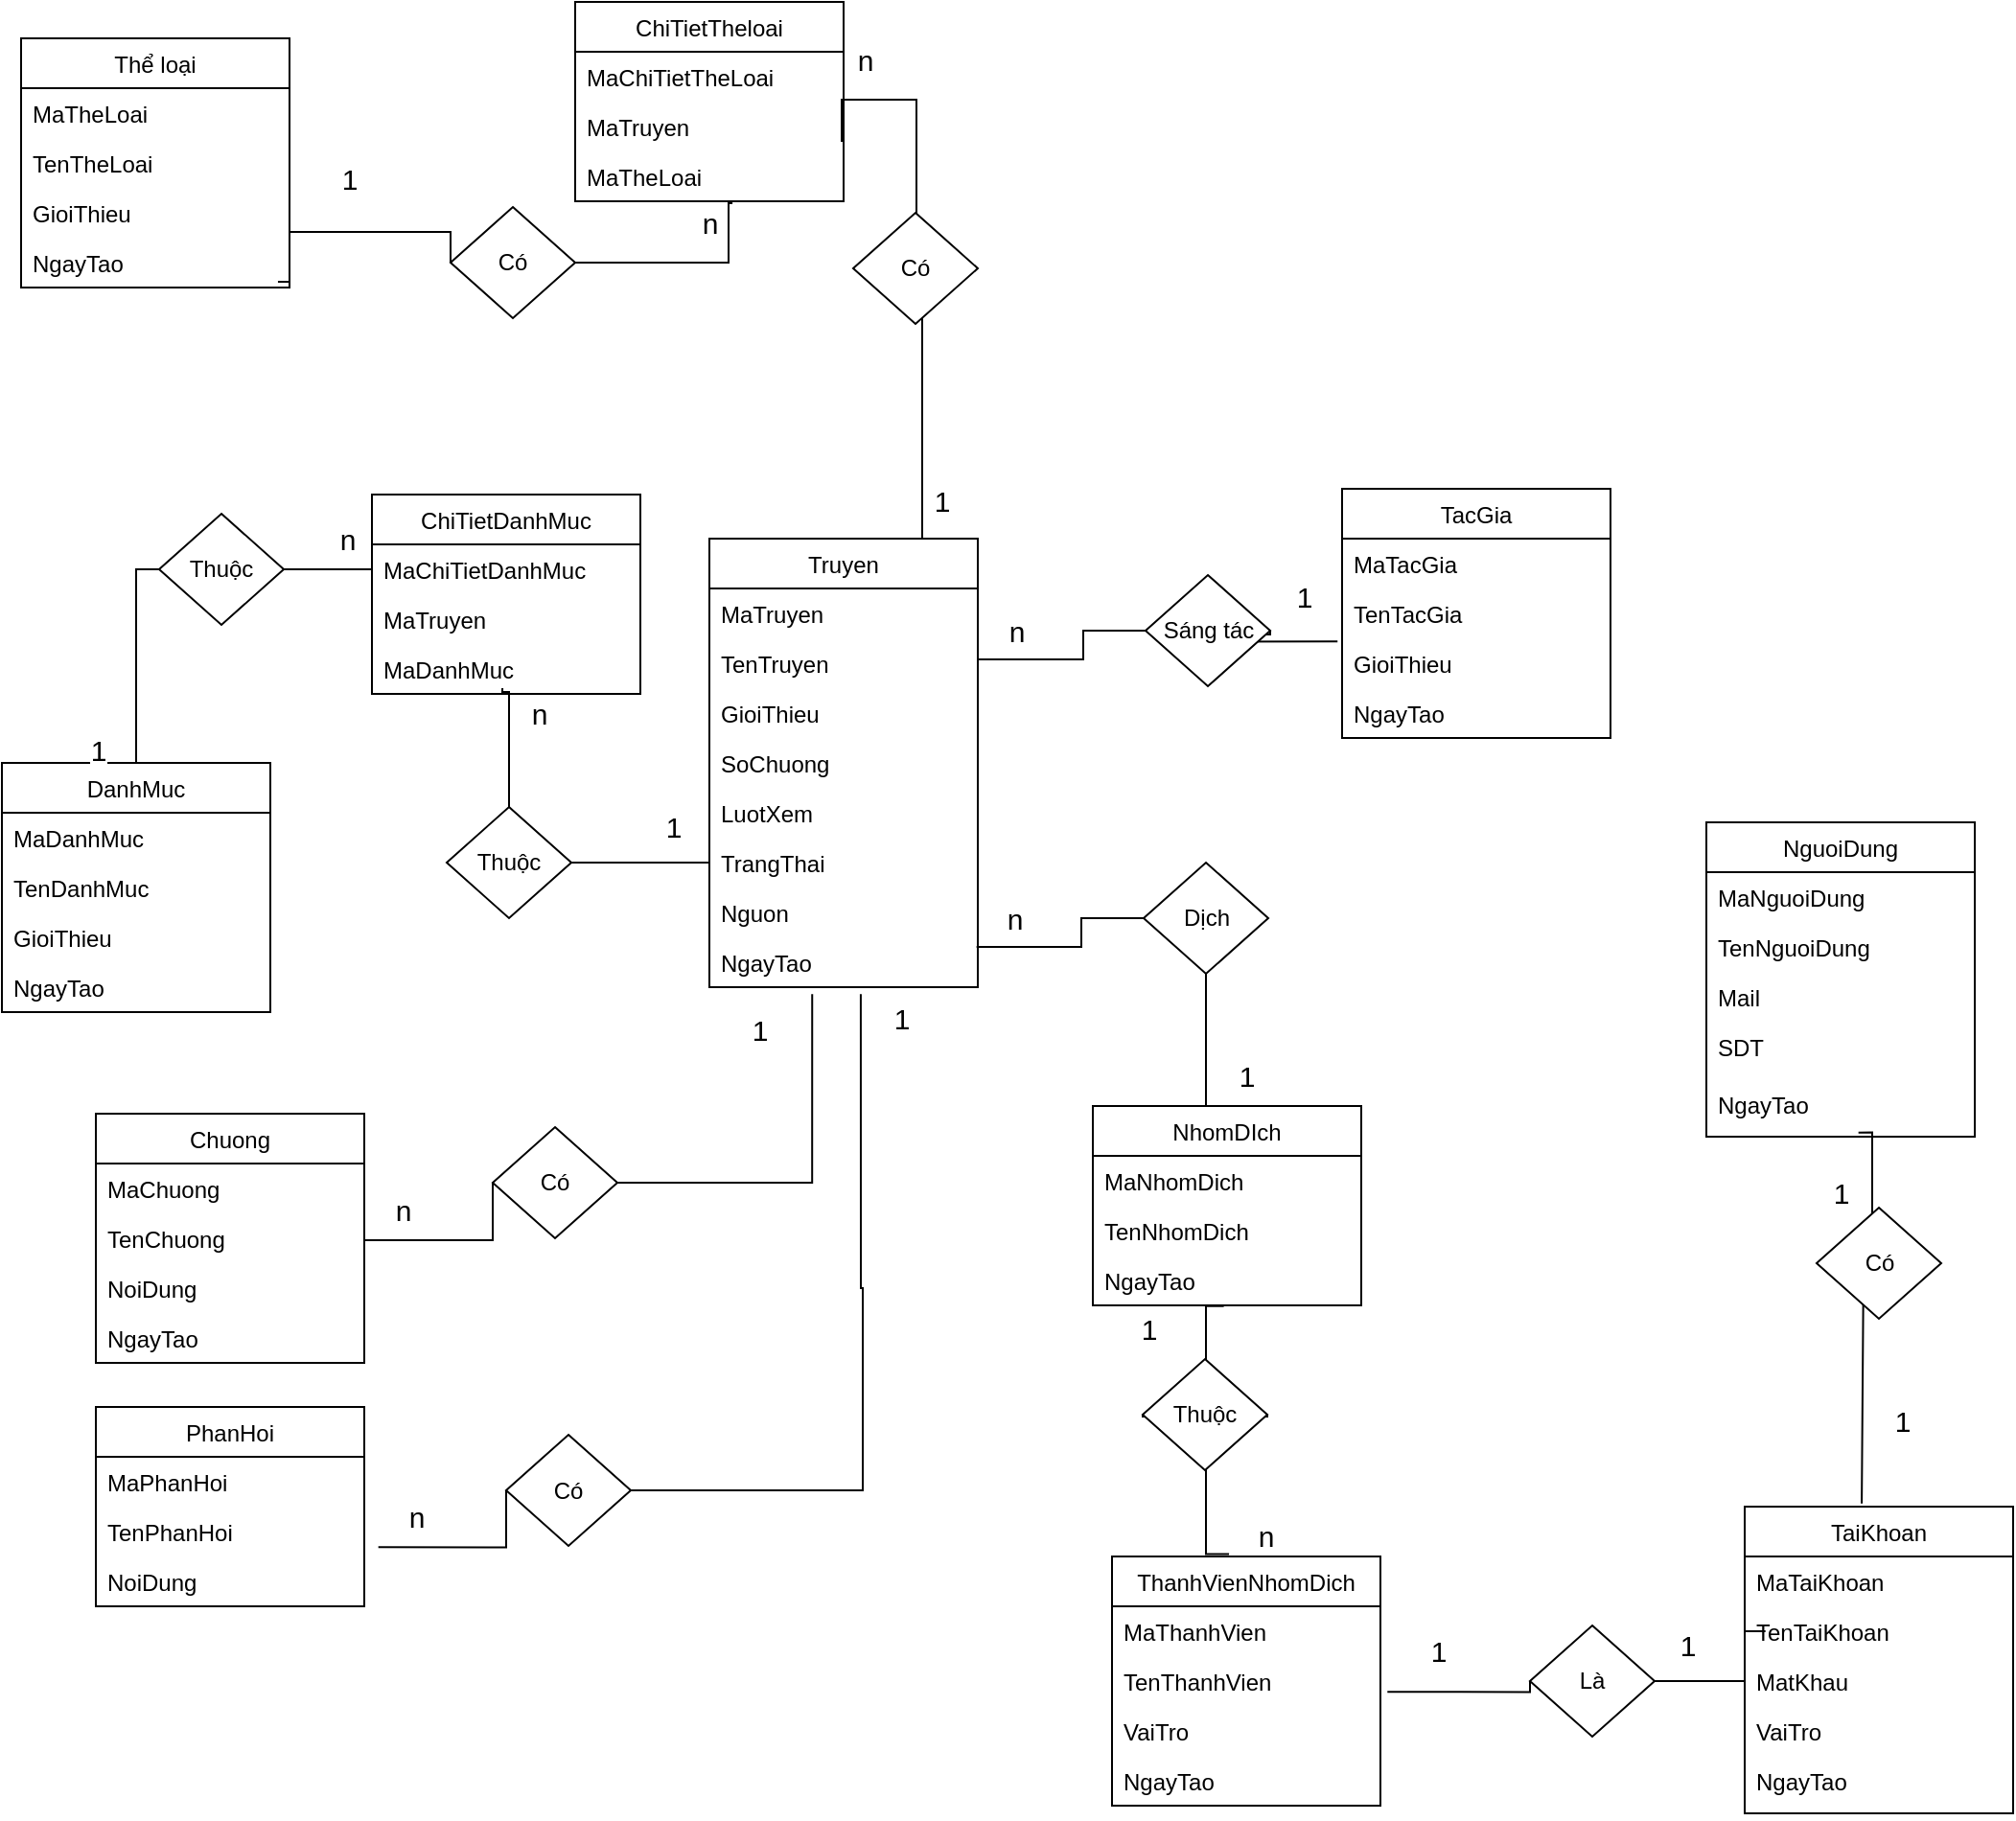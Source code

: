 <mxfile version="12.0.3" type="google" pages="1"><diagram name="Page-1" id="c4acf3e9-155e-7222-9cf6-157b1a14988f"><mxGraphModel dx="854" dy="446" grid="1" gridSize="10" guides="1" tooltips="1" connect="1" arrows="1" fold="1" page="1" pageScale="1" pageWidth="1654" pageHeight="2336" background="#ffffff" math="0" shadow="0"><root><mxCell id="0"/><mxCell id="1" parent="0"/><mxCell id="H9DN5l-8AdEKGh3G7MqB-5" value="DanhMuc" style="swimlane;fontStyle=0;childLayout=stackLayout;horizontal=1;startSize=26;fillColor=none;horizontalStack=0;resizeParent=1;resizeParentMax=0;resizeLast=0;collapsible=1;marginBottom=0;" parent="1" vertex="1"><mxGeometry x="340" y="427" width="140" height="130" as="geometry"/></mxCell><mxCell id="H9DN5l-8AdEKGh3G7MqB-6" value="MaDanhMuc" style="text;strokeColor=none;fillColor=none;align=left;verticalAlign=top;spacingLeft=4;spacingRight=4;overflow=hidden;rotatable=0;points=[[0,0.5],[1,0.5]];portConstraint=eastwest;" parent="H9DN5l-8AdEKGh3G7MqB-5" vertex="1"><mxGeometry y="26" width="140" height="26" as="geometry"/></mxCell><mxCell id="H9DN5l-8AdEKGh3G7MqB-7" value="TenDanhMuc" style="text;strokeColor=none;fillColor=none;align=left;verticalAlign=top;spacingLeft=4;spacingRight=4;overflow=hidden;rotatable=0;points=[[0,0.5],[1,0.5]];portConstraint=eastwest;" parent="H9DN5l-8AdEKGh3G7MqB-5" vertex="1"><mxGeometry y="52" width="140" height="26" as="geometry"/></mxCell><mxCell id="H9DN5l-8AdEKGh3G7MqB-8" value="GioiThieu&#10;" style="text;strokeColor=none;fillColor=none;align=left;verticalAlign=top;spacingLeft=4;spacingRight=4;overflow=hidden;rotatable=0;points=[[0,0.5],[1,0.5]];portConstraint=eastwest;" parent="H9DN5l-8AdEKGh3G7MqB-5" vertex="1"><mxGeometry y="78" width="140" height="26" as="geometry"/></mxCell><mxCell id="H9DN5l-8AdEKGh3G7MqB-9" value="NgayTao" style="text;strokeColor=none;fillColor=none;align=left;verticalAlign=top;spacingLeft=4;spacingRight=4;overflow=hidden;rotatable=0;points=[[0,0.5],[1,0.5]];portConstraint=eastwest;" parent="H9DN5l-8AdEKGh3G7MqB-5" vertex="1"><mxGeometry y="104" width="140" height="26" as="geometry"/></mxCell><mxCell id="H9DN5l-8AdEKGh3G7MqB-26" value="Thể loại" style="swimlane;fontStyle=0;childLayout=stackLayout;horizontal=1;startSize=26;fillColor=none;horizontalStack=0;resizeParent=1;resizeParentMax=0;resizeLast=0;collapsible=1;marginBottom=0;" parent="1" vertex="1"><mxGeometry x="350" y="49" width="140" height="130" as="geometry"/></mxCell><mxCell id="H9DN5l-8AdEKGh3G7MqB-27" value="MaTheLoai" style="text;strokeColor=none;fillColor=none;align=left;verticalAlign=top;spacingLeft=4;spacingRight=4;overflow=hidden;rotatable=0;points=[[0,0.5],[1,0.5]];portConstraint=eastwest;" parent="H9DN5l-8AdEKGh3G7MqB-26" vertex="1"><mxGeometry y="26" width="140" height="26" as="geometry"/></mxCell><mxCell id="H9DN5l-8AdEKGh3G7MqB-28" value="TenTheLoai" style="text;strokeColor=none;fillColor=none;align=left;verticalAlign=top;spacingLeft=4;spacingRight=4;overflow=hidden;rotatable=0;points=[[0,0.5],[1,0.5]];portConstraint=eastwest;" parent="H9DN5l-8AdEKGh3G7MqB-26" vertex="1"><mxGeometry y="52" width="140" height="26" as="geometry"/></mxCell><mxCell id="H9DN5l-8AdEKGh3G7MqB-29" value="GioiThieu&#10;" style="text;strokeColor=none;fillColor=none;align=left;verticalAlign=top;spacingLeft=4;spacingRight=4;overflow=hidden;rotatable=0;points=[[0,0.5],[1,0.5]];portConstraint=eastwest;" parent="H9DN5l-8AdEKGh3G7MqB-26" vertex="1"><mxGeometry y="78" width="140" height="26" as="geometry"/></mxCell><mxCell id="H9DN5l-8AdEKGh3G7MqB-30" value="NgayTao" style="text;strokeColor=none;fillColor=none;align=left;verticalAlign=top;spacingLeft=4;spacingRight=4;overflow=hidden;rotatable=0;points=[[0,0.5],[1,0.5]];portConstraint=eastwest;" parent="H9DN5l-8AdEKGh3G7MqB-26" vertex="1"><mxGeometry y="104" width="140" height="26" as="geometry"/></mxCell><mxCell id="H9DN5l-8AdEKGh3G7MqB-31" value="TacGia" style="swimlane;fontStyle=0;childLayout=stackLayout;horizontal=1;startSize=26;fillColor=none;horizontalStack=0;resizeParent=1;resizeParentMax=0;resizeLast=0;collapsible=1;marginBottom=0;" parent="1" vertex="1"><mxGeometry x="1039" y="284" width="140" height="130" as="geometry"/></mxCell><mxCell id="H9DN5l-8AdEKGh3G7MqB-32" value="MaTacGia" style="text;strokeColor=none;fillColor=none;align=left;verticalAlign=top;spacingLeft=4;spacingRight=4;overflow=hidden;rotatable=0;points=[[0,0.5],[1,0.5]];portConstraint=eastwest;" parent="H9DN5l-8AdEKGh3G7MqB-31" vertex="1"><mxGeometry y="26" width="140" height="26" as="geometry"/></mxCell><mxCell id="H9DN5l-8AdEKGh3G7MqB-33" value="TenTacGia" style="text;strokeColor=none;fillColor=none;align=left;verticalAlign=top;spacingLeft=4;spacingRight=4;overflow=hidden;rotatable=0;points=[[0,0.5],[1,0.5]];portConstraint=eastwest;" parent="H9DN5l-8AdEKGh3G7MqB-31" vertex="1"><mxGeometry y="52" width="140" height="26" as="geometry"/></mxCell><mxCell id="H9DN5l-8AdEKGh3G7MqB-34" value="GioiThieu" style="text;strokeColor=none;fillColor=none;align=left;verticalAlign=top;spacingLeft=4;spacingRight=4;overflow=hidden;rotatable=0;points=[[0,0.5],[1,0.5]];portConstraint=eastwest;" parent="H9DN5l-8AdEKGh3G7MqB-31" vertex="1"><mxGeometry y="78" width="140" height="26" as="geometry"/></mxCell><mxCell id="H9DN5l-8AdEKGh3G7MqB-35" value="NgayTao" style="text;strokeColor=none;fillColor=none;align=left;verticalAlign=top;spacingLeft=4;spacingRight=4;overflow=hidden;rotatable=0;points=[[0,0.5],[1,0.5]];portConstraint=eastwest;" parent="H9DN5l-8AdEKGh3G7MqB-31" vertex="1"><mxGeometry y="104" width="140" height="26" as="geometry"/></mxCell><mxCell id="H9DN5l-8AdEKGh3G7MqB-36" value="Truyen" style="swimlane;fontStyle=0;childLayout=stackLayout;horizontal=1;startSize=26;fillColor=none;horizontalStack=0;resizeParent=1;resizeParentMax=0;resizeLast=0;collapsible=1;marginBottom=0;" parent="1" vertex="1"><mxGeometry x="709" y="310" width="140" height="234" as="geometry"/></mxCell><mxCell id="H9DN5l-8AdEKGh3G7MqB-37" value="MaTruyen" style="text;strokeColor=none;fillColor=none;align=left;verticalAlign=top;spacingLeft=4;spacingRight=4;overflow=hidden;rotatable=0;points=[[0,0.5],[1,0.5]];portConstraint=eastwest;" parent="H9DN5l-8AdEKGh3G7MqB-36" vertex="1"><mxGeometry y="26" width="140" height="26" as="geometry"/></mxCell><mxCell id="H9DN5l-8AdEKGh3G7MqB-38" value="TenTruyen" style="text;strokeColor=none;fillColor=none;align=left;verticalAlign=top;spacingLeft=4;spacingRight=4;overflow=hidden;rotatable=0;points=[[0,0.5],[1,0.5]];portConstraint=eastwest;" parent="H9DN5l-8AdEKGh3G7MqB-36" vertex="1"><mxGeometry y="52" width="140" height="26" as="geometry"/></mxCell><mxCell id="H9DN5l-8AdEKGh3G7MqB-39" value="GioiThieu" style="text;strokeColor=none;fillColor=none;align=left;verticalAlign=top;spacingLeft=4;spacingRight=4;overflow=hidden;rotatable=0;points=[[0,0.5],[1,0.5]];portConstraint=eastwest;" parent="H9DN5l-8AdEKGh3G7MqB-36" vertex="1"><mxGeometry y="78" width="140" height="26" as="geometry"/></mxCell><mxCell id="H9DN5l-8AdEKGh3G7MqB-40" value="SoChuong" style="text;strokeColor=none;fillColor=none;align=left;verticalAlign=top;spacingLeft=4;spacingRight=4;overflow=hidden;rotatable=0;points=[[0,0.5],[1,0.5]];portConstraint=eastwest;" parent="H9DN5l-8AdEKGh3G7MqB-36" vertex="1"><mxGeometry y="104" width="140" height="26" as="geometry"/></mxCell><mxCell id="H9DN5l-8AdEKGh3G7MqB-41" value="LuotXem" style="text;strokeColor=none;fillColor=none;align=left;verticalAlign=top;spacingLeft=4;spacingRight=4;overflow=hidden;rotatable=0;points=[[0,0.5],[1,0.5]];portConstraint=eastwest;" parent="H9DN5l-8AdEKGh3G7MqB-36" vertex="1"><mxGeometry y="130" width="140" height="26" as="geometry"/></mxCell><mxCell id="H9DN5l-8AdEKGh3G7MqB-42" value="TrangThai" style="text;strokeColor=none;fillColor=none;align=left;verticalAlign=top;spacingLeft=4;spacingRight=4;overflow=hidden;rotatable=0;points=[[0,0.5],[1,0.5]];portConstraint=eastwest;" parent="H9DN5l-8AdEKGh3G7MqB-36" vertex="1"><mxGeometry y="156" width="140" height="26" as="geometry"/></mxCell><mxCell id="H9DN5l-8AdEKGh3G7MqB-43" value="Nguon" style="text;strokeColor=none;fillColor=none;align=left;verticalAlign=top;spacingLeft=4;spacingRight=4;overflow=hidden;rotatable=0;points=[[0,0.5],[1,0.5]];portConstraint=eastwest;" parent="H9DN5l-8AdEKGh3G7MqB-36" vertex="1"><mxGeometry y="182" width="140" height="26" as="geometry"/></mxCell><mxCell id="H9DN5l-8AdEKGh3G7MqB-44" value="NgayTao" style="text;strokeColor=none;fillColor=none;align=left;verticalAlign=top;spacingLeft=4;spacingRight=4;overflow=hidden;rotatable=0;points=[[0,0.5],[1,0.5]];portConstraint=eastwest;" parent="H9DN5l-8AdEKGh3G7MqB-36" vertex="1"><mxGeometry y="208" width="140" height="26" as="geometry"/></mxCell><mxCell id="H9DN5l-8AdEKGh3G7MqB-45" value="Chuong" style="swimlane;fontStyle=0;childLayout=stackLayout;horizontal=1;startSize=26;fillColor=none;horizontalStack=0;resizeParent=1;resizeParentMax=0;resizeLast=0;collapsible=1;marginBottom=0;" parent="1" vertex="1"><mxGeometry x="389" y="610" width="140" height="130" as="geometry"/></mxCell><mxCell id="H9DN5l-8AdEKGh3G7MqB-46" value="MaChuong" style="text;strokeColor=none;fillColor=none;align=left;verticalAlign=top;spacingLeft=4;spacingRight=4;overflow=hidden;rotatable=0;points=[[0,0.5],[1,0.5]];portConstraint=eastwest;" parent="H9DN5l-8AdEKGh3G7MqB-45" vertex="1"><mxGeometry y="26" width="140" height="26" as="geometry"/></mxCell><mxCell id="H9DN5l-8AdEKGh3G7MqB-47" value="TenChuong" style="text;strokeColor=none;fillColor=none;align=left;verticalAlign=top;spacingLeft=4;spacingRight=4;overflow=hidden;rotatable=0;points=[[0,0.5],[1,0.5]];portConstraint=eastwest;" parent="H9DN5l-8AdEKGh3G7MqB-45" vertex="1"><mxGeometry y="52" width="140" height="26" as="geometry"/></mxCell><mxCell id="H9DN5l-8AdEKGh3G7MqB-48" value="NoiDung" style="text;strokeColor=none;fillColor=none;align=left;verticalAlign=top;spacingLeft=4;spacingRight=4;overflow=hidden;rotatable=0;points=[[0,0.5],[1,0.5]];portConstraint=eastwest;" parent="H9DN5l-8AdEKGh3G7MqB-45" vertex="1"><mxGeometry y="78" width="140" height="26" as="geometry"/></mxCell><mxCell id="H9DN5l-8AdEKGh3G7MqB-49" value="NgayTao" style="text;strokeColor=none;fillColor=none;align=left;verticalAlign=top;spacingLeft=4;spacingRight=4;overflow=hidden;rotatable=0;points=[[0,0.5],[1,0.5]];portConstraint=eastwest;" parent="H9DN5l-8AdEKGh3G7MqB-45" vertex="1"><mxGeometry y="104" width="140" height="26" as="geometry"/></mxCell><mxCell id="H9DN5l-8AdEKGh3G7MqB-50" value="NguoiDung" style="swimlane;fontStyle=0;childLayout=stackLayout;horizontal=1;startSize=26;fillColor=none;horizontalStack=0;resizeParent=1;resizeParentMax=0;resizeLast=0;collapsible=1;marginBottom=0;" parent="1" vertex="1"><mxGeometry x="1229" y="458" width="140" height="164" as="geometry"/></mxCell><mxCell id="H9DN5l-8AdEKGh3G7MqB-51" value="MaNguoiDung" style="text;strokeColor=none;fillColor=none;align=left;verticalAlign=top;spacingLeft=4;spacingRight=4;overflow=hidden;rotatable=0;points=[[0,0.5],[1,0.5]];portConstraint=eastwest;" parent="H9DN5l-8AdEKGh3G7MqB-50" vertex="1"><mxGeometry y="26" width="140" height="26" as="geometry"/></mxCell><mxCell id="H9DN5l-8AdEKGh3G7MqB-52" value="TenNguoiDung" style="text;strokeColor=none;fillColor=none;align=left;verticalAlign=top;spacingLeft=4;spacingRight=4;overflow=hidden;rotatable=0;points=[[0,0.5],[1,0.5]];portConstraint=eastwest;" parent="H9DN5l-8AdEKGh3G7MqB-50" vertex="1"><mxGeometry y="52" width="140" height="26" as="geometry"/></mxCell><mxCell id="H9DN5l-8AdEKGh3G7MqB-53" value="Mail" style="text;strokeColor=none;fillColor=none;align=left;verticalAlign=top;spacingLeft=4;spacingRight=4;overflow=hidden;rotatable=0;points=[[0,0.5],[1,0.5]];portConstraint=eastwest;" parent="H9DN5l-8AdEKGh3G7MqB-50" vertex="1"><mxGeometry y="78" width="140" height="26" as="geometry"/></mxCell><mxCell id="H9DN5l-8AdEKGh3G7MqB-54" value="SDT" style="text;strokeColor=none;fillColor=none;align=left;verticalAlign=top;spacingLeft=4;spacingRight=4;overflow=hidden;rotatable=0;points=[[0,0.5],[1,0.5]];portConstraint=eastwest;" parent="H9DN5l-8AdEKGh3G7MqB-50" vertex="1"><mxGeometry y="104" width="140" height="30" as="geometry"/></mxCell><mxCell id="H9DN5l-8AdEKGh3G7MqB-61" value="NgayTao" style="text;strokeColor=none;fillColor=none;align=left;verticalAlign=top;spacingLeft=4;spacingRight=4;overflow=hidden;rotatable=0;points=[[0,0.5],[1,0.5]];portConstraint=eastwest;" parent="H9DN5l-8AdEKGh3G7MqB-50" vertex="1"><mxGeometry y="134" width="140" height="30" as="geometry"/></mxCell><mxCell id="H9DN5l-8AdEKGh3G7MqB-62" value="NhomDIch" style="swimlane;fontStyle=0;childLayout=stackLayout;horizontal=1;startSize=26;fillColor=none;horizontalStack=0;resizeParent=1;resizeParentMax=0;resizeLast=0;collapsible=1;marginBottom=0;" parent="1" vertex="1"><mxGeometry x="909" y="606" width="140" height="104" as="geometry"/></mxCell><mxCell id="H9DN5l-8AdEKGh3G7MqB-63" value="MaNhomDich" style="text;strokeColor=none;fillColor=none;align=left;verticalAlign=top;spacingLeft=4;spacingRight=4;overflow=hidden;rotatable=0;points=[[0,0.5],[1,0.5]];portConstraint=eastwest;" parent="H9DN5l-8AdEKGh3G7MqB-62" vertex="1"><mxGeometry y="26" width="140" height="26" as="geometry"/></mxCell><mxCell id="H9DN5l-8AdEKGh3G7MqB-64" value="TenNhomDich" style="text;strokeColor=none;fillColor=none;align=left;verticalAlign=top;spacingLeft=4;spacingRight=4;overflow=hidden;rotatable=0;points=[[0,0.5],[1,0.5]];portConstraint=eastwest;" parent="H9DN5l-8AdEKGh3G7MqB-62" vertex="1"><mxGeometry y="52" width="140" height="26" as="geometry"/></mxCell><mxCell id="H9DN5l-8AdEKGh3G7MqB-65" value="NgayTao" style="text;strokeColor=none;fillColor=none;align=left;verticalAlign=top;spacingLeft=4;spacingRight=4;overflow=hidden;rotatable=0;points=[[0,0.5],[1,0.5]];portConstraint=eastwest;" parent="H9DN5l-8AdEKGh3G7MqB-62" vertex="1"><mxGeometry y="78" width="140" height="26" as="geometry"/></mxCell><mxCell id="H9DN5l-8AdEKGh3G7MqB-66" value="ThanhVienNhomDich" style="swimlane;fontStyle=0;childLayout=stackLayout;horizontal=1;startSize=26;fillColor=none;horizontalStack=0;resizeParent=1;resizeParentMax=0;resizeLast=0;collapsible=1;marginBottom=0;" parent="1" vertex="1"><mxGeometry x="919" y="841" width="140" height="130" as="geometry"/></mxCell><mxCell id="H9DN5l-8AdEKGh3G7MqB-67" value="MaThanhVien" style="text;strokeColor=none;fillColor=none;align=left;verticalAlign=top;spacingLeft=4;spacingRight=4;overflow=hidden;rotatable=0;points=[[0,0.5],[1,0.5]];portConstraint=eastwest;" parent="H9DN5l-8AdEKGh3G7MqB-66" vertex="1"><mxGeometry y="26" width="140" height="26" as="geometry"/></mxCell><mxCell id="H9DN5l-8AdEKGh3G7MqB-68" value="TenThanhVien" style="text;strokeColor=none;fillColor=none;align=left;verticalAlign=top;spacingLeft=4;spacingRight=4;overflow=hidden;rotatable=0;points=[[0,0.5],[1,0.5]];portConstraint=eastwest;" parent="H9DN5l-8AdEKGh3G7MqB-66" vertex="1"><mxGeometry y="52" width="140" height="26" as="geometry"/></mxCell><mxCell id="H9DN5l-8AdEKGh3G7MqB-69" value="VaiTro" style="text;strokeColor=none;fillColor=none;align=left;verticalAlign=top;spacingLeft=4;spacingRight=4;overflow=hidden;rotatable=0;points=[[0,0.5],[1,0.5]];portConstraint=eastwest;" parent="H9DN5l-8AdEKGh3G7MqB-66" vertex="1"><mxGeometry y="78" width="140" height="26" as="geometry"/></mxCell><mxCell id="H9DN5l-8AdEKGh3G7MqB-70" value="NgayTao" style="text;strokeColor=none;fillColor=none;align=left;verticalAlign=top;spacingLeft=4;spacingRight=4;overflow=hidden;rotatable=0;points=[[0,0.5],[1,0.5]];portConstraint=eastwest;" parent="H9DN5l-8AdEKGh3G7MqB-66" vertex="1"><mxGeometry y="104" width="140" height="26" as="geometry"/></mxCell><mxCell id="H9DN5l-8AdEKGh3G7MqB-71" value="PhanHoi" style="swimlane;fontStyle=0;childLayout=stackLayout;horizontal=1;startSize=26;fillColor=none;horizontalStack=0;resizeParent=1;resizeParentMax=0;resizeLast=0;collapsible=1;marginBottom=0;" parent="1" vertex="1"><mxGeometry x="389" y="763" width="140" height="104" as="geometry"/></mxCell><mxCell id="H9DN5l-8AdEKGh3G7MqB-72" value="MaPhanHoi" style="text;strokeColor=none;fillColor=none;align=left;verticalAlign=top;spacingLeft=4;spacingRight=4;overflow=hidden;rotatable=0;points=[[0,0.5],[1,0.5]];portConstraint=eastwest;" parent="H9DN5l-8AdEKGh3G7MqB-71" vertex="1"><mxGeometry y="26" width="140" height="26" as="geometry"/></mxCell><mxCell id="H9DN5l-8AdEKGh3G7MqB-73" value="TenPhanHoi" style="text;strokeColor=none;fillColor=none;align=left;verticalAlign=top;spacingLeft=4;spacingRight=4;overflow=hidden;rotatable=0;points=[[0,0.5],[1,0.5]];portConstraint=eastwest;" parent="H9DN5l-8AdEKGh3G7MqB-71" vertex="1"><mxGeometry y="52" width="140" height="26" as="geometry"/></mxCell><mxCell id="H9DN5l-8AdEKGh3G7MqB-74" value="NoiDung" style="text;strokeColor=none;fillColor=none;align=left;verticalAlign=top;spacingLeft=4;spacingRight=4;overflow=hidden;rotatable=0;points=[[0,0.5],[1,0.5]];portConstraint=eastwest;" parent="H9DN5l-8AdEKGh3G7MqB-71" vertex="1"><mxGeometry y="78" width="140" height="26" as="geometry"/></mxCell><mxCell id="H9DN5l-8AdEKGh3G7MqB-88" value="1" style="edgeStyle=orthogonalEdgeStyle;rounded=0;orthogonalLoop=1;jettySize=auto;html=1;exitX=1;exitY=0.5;exitDx=0;exitDy=0;entryX=0;entryY=0.5;entryDx=0;entryDy=0;endArrow=none;endFill=0;fontSize=15;" parent="1" source="H9DN5l-8AdEKGh3G7MqB-78" target="H9DN5l-8AdEKGh3G7MqB-41" edge="1"><mxGeometry x="0.857" y="19" relative="1" as="geometry"><Array as="points"><mxPoint x="709" y="479"/></Array><mxPoint as="offset"/></mxGeometry></mxCell><mxCell id="H9DN5l-8AdEKGh3G7MqB-78" value="Thuộc" style="rhombus;whiteSpace=wrap;html=1;" parent="1" vertex="1"><mxGeometry x="572" y="450" width="65" height="58" as="geometry"/></mxCell><mxCell id="H9DN5l-8AdEKGh3G7MqB-110" value="1" style="edgeStyle=orthogonalEdgeStyle;rounded=0;orthogonalLoop=1;jettySize=auto;html=1;exitX=1;exitY=0.5;exitDx=0;exitDy=0;entryX=-0.017;entryY=0.064;entryDx=0;entryDy=0;endArrow=none;endFill=0;fontSize=15;entryPerimeter=0;" parent="1" source="H9DN5l-8AdEKGh3G7MqB-111" target="H9DN5l-8AdEKGh3G7MqB-34" edge="1"><mxGeometry x="0.71" y="24" relative="1" as="geometry"><mxPoint x="1019.833" y="347" as="targetPoint"/><Array as="points"><mxPoint x="963" y="360"/></Array><mxPoint as="offset"/></mxGeometry></mxCell><mxCell id="H9DN5l-8AdEKGh3G7MqB-111" value="Sáng tác" style="rhombus;whiteSpace=wrap;html=1;" parent="1" vertex="1"><mxGeometry x="936.5" y="329" width="65" height="58" as="geometry"/></mxCell><mxCell id="H9DN5l-8AdEKGh3G7MqB-112" value="n" style="edgeStyle=orthogonalEdgeStyle;rounded=0;orthogonalLoop=1;jettySize=auto;html=1;entryX=0;entryY=0.5;entryDx=0;entryDy=0;endArrow=none;endFill=0;fontSize=15;" parent="1" target="H9DN5l-8AdEKGh3G7MqB-111" edge="1"><mxGeometry x="0.368" y="35" relative="1" as="geometry"><mxPoint x="849" y="373" as="sourcePoint"/><mxPoint x="1009.167" y="433.667" as="targetPoint"/><Array as="points"><mxPoint x="904" y="373"/></Array><mxPoint x="-35" y="35" as="offset"/></mxGeometry></mxCell><mxCell id="H9DN5l-8AdEKGh3G7MqB-114" value="1" style="edgeStyle=orthogonalEdgeStyle;rounded=0;orthogonalLoop=1;jettySize=auto;html=1;exitX=1;exitY=0.5;exitDx=0;exitDy=0;endArrow=none;endFill=0;fontSize=15;entryX=0.383;entryY=1.141;entryDx=0;entryDy=0;entryPerimeter=0;" parent="1" source="H9DN5l-8AdEKGh3G7MqB-115" target="H9DN5l-8AdEKGh3G7MqB-44" edge="1"><mxGeometry x="0.817" y="28" relative="1" as="geometry"><mxPoint x="777" y="540" as="targetPoint"/><Array as="points"><mxPoint x="763" y="646"/></Array><mxPoint as="offset"/></mxGeometry></mxCell><mxCell id="H9DN5l-8AdEKGh3G7MqB-115" value="Có" style="rhombus;whiteSpace=wrap;html=1;" parent="1" vertex="1"><mxGeometry x="596" y="617" width="65" height="58" as="geometry"/></mxCell><mxCell id="H9DN5l-8AdEKGh3G7MqB-116" value="n" style="edgeStyle=orthogonalEdgeStyle;rounded=0;orthogonalLoop=1;jettySize=auto;html=1;exitX=1;exitY=0.5;exitDx=0;exitDy=0;entryX=0;entryY=0.5;entryDx=0;entryDy=0;endArrow=none;endFill=0;fontSize=15;" parent="1" source="H9DN5l-8AdEKGh3G7MqB-47" target="H9DN5l-8AdEKGh3G7MqB-115" edge="1"><mxGeometry x="0.715" y="47" relative="1" as="geometry"><mxPoint x="538.833" y="672" as="sourcePoint"/><mxPoint x="708.167" y="706.667" as="targetPoint"/><Array as="points"><mxPoint x="596" y="676"/></Array><mxPoint as="offset"/></mxGeometry></mxCell><mxCell id="H9DN5l-8AdEKGh3G7MqB-122" value="1" style="edgeStyle=orthogonalEdgeStyle;rounded=0;orthogonalLoop=1;jettySize=auto;html=1;exitX=1;exitY=0.5;exitDx=0;exitDy=0;endArrow=none;endFill=0;fontSize=15;entryX=0.564;entryY=1.141;entryDx=0;entryDy=0;entryPerimeter=0;" parent="1" source="H9DN5l-8AdEKGh3G7MqB-123" target="H9DN5l-8AdEKGh3G7MqB-44" edge="1"><mxGeometry x="0.935" y="-21" relative="1" as="geometry"><mxPoint x="784.333" y="700.167" as="targetPoint"/><Array as="points"><mxPoint x="789" y="806"/><mxPoint x="789" y="701"/><mxPoint x="788" y="701"/></Array><mxPoint as="offset"/></mxGeometry></mxCell><mxCell id="H9DN5l-8AdEKGh3G7MqB-123" value="Có" style="rhombus;whiteSpace=wrap;html=1;" parent="1" vertex="1"><mxGeometry x="603" y="777.5" width="65" height="58" as="geometry"/></mxCell><mxCell id="H9DN5l-8AdEKGh3G7MqB-124" value="n" style="edgeStyle=orthogonalEdgeStyle;rounded=0;orthogonalLoop=1;jettySize=auto;html=1;exitX=1;exitY=0.5;exitDx=0;exitDy=0;entryX=0;entryY=0.5;entryDx=0;entryDy=0;endArrow=none;endFill=0;fontSize=15;" parent="1" target="H9DN5l-8AdEKGh3G7MqB-123" edge="1"><mxGeometry x="0.715" y="47" relative="1" as="geometry"><mxPoint x="536.333" y="836.167" as="sourcePoint"/><mxPoint x="715.167" y="867.167" as="targetPoint"/><Array as="points"><mxPoint x="603" y="836.5"/></Array><mxPoint as="offset"/></mxGeometry></mxCell><mxCell id="H9DN5l-8AdEKGh3G7MqB-125" value="1" style="edgeStyle=orthogonalEdgeStyle;rounded=0;orthogonalLoop=1;jettySize=auto;html=1;exitX=0.5;exitY=1;exitDx=0;exitDy=0;entryX=0.5;entryY=0;entryDx=0;entryDy=0;endArrow=none;endFill=0;fontSize=15;" parent="1" source="H9DN5l-8AdEKGh3G7MqB-126" target="H9DN5l-8AdEKGh3G7MqB-62" edge="1"><mxGeometry x="1" y="19" relative="1" as="geometry"><mxPoint x="1035" y="513.667" as="targetPoint"/><Array as="points"><mxPoint x="968" y="606"/></Array><mxPoint x="10" y="3" as="offset"/></mxGeometry></mxCell><mxCell id="H9DN5l-8AdEKGh3G7MqB-126" value="Dịch" style="rhombus;whiteSpace=wrap;html=1;" parent="1" vertex="1"><mxGeometry x="935.5" y="479" width="65" height="58" as="geometry"/></mxCell><mxCell id="H9DN5l-8AdEKGh3G7MqB-127" value="n" style="edgeStyle=orthogonalEdgeStyle;rounded=0;orthogonalLoop=1;jettySize=auto;html=1;entryX=0;entryY=0.5;entryDx=0;entryDy=0;endArrow=none;endFill=0;fontSize=15;" parent="1" target="H9DN5l-8AdEKGh3G7MqB-126" edge="1"><mxGeometry x="0.368" y="35" relative="1" as="geometry"><mxPoint x="848.333" y="523" as="sourcePoint"/><mxPoint x="1008.167" y="583.667" as="targetPoint"/><Array as="points"><mxPoint x="903" y="523"/></Array><mxPoint x="-35" y="35" as="offset"/></mxGeometry></mxCell><mxCell id="H9DN5l-8AdEKGh3G7MqB-129" value="1" style="edgeStyle=orthogonalEdgeStyle;rounded=0;orthogonalLoop=1;jettySize=auto;html=1;exitX=1;exitY=0.5;exitDx=0;exitDy=0;entryX=0.488;entryY=1.013;entryDx=0;entryDy=0;endArrow=none;endFill=0;fontSize=15;entryPerimeter=0;" parent="1" source="H9DN5l-8AdEKGh3G7MqB-130" target="H9DN5l-8AdEKGh3G7MqB-65" edge="1"><mxGeometry x="0.59" y="30" relative="1" as="geometry"><mxPoint x="1057.833" y="741" as="targetPoint"/><Array as="points"><mxPoint x="968" y="768"/><mxPoint x="968" y="710"/></Array><mxPoint as="offset"/></mxGeometry></mxCell><mxCell id="H9DN5l-8AdEKGh3G7MqB-131" value="n" style="edgeStyle=orthogonalEdgeStyle;rounded=0;orthogonalLoop=1;jettySize=auto;html=1;exitX=0.436;exitY=-0.01;exitDx=0;exitDy=0;entryX=0;entryY=0.5;entryDx=0;entryDy=0;endArrow=none;endFill=0;fontSize=15;exitPerimeter=0;" parent="1" source="H9DN5l-8AdEKGh3G7MqB-66" target="H9DN5l-8AdEKGh3G7MqB-130" edge="1"><mxGeometry x="-0.631" y="-31" relative="1" as="geometry"><mxPoint x="877.833" y="793" as="sourcePoint"/><mxPoint x="1047.167" y="827.667" as="targetPoint"/><Array as="points"><mxPoint x="968" y="840"/><mxPoint x="968" y="768"/></Array><mxPoint as="offset"/></mxGeometry></mxCell><mxCell id="H9DN5l-8AdEKGh3G7MqB-130" value="Thuộc" style="rhombus;whiteSpace=wrap;html=1;" parent="1" vertex="1"><mxGeometry x="935" y="738" width="65" height="58" as="geometry"/></mxCell><mxCell id="H9DN5l-8AdEKGh3G7MqB-145" value="1" style="edgeStyle=orthogonalEdgeStyle;rounded=0;orthogonalLoop=1;jettySize=auto;html=1;exitX=0.436;exitY=-0.01;exitDx=0;exitDy=0;entryX=0;entryY=0.5;entryDx=0;entryDy=0;endArrow=none;endFill=0;fontSize=15;exitPerimeter=0;" parent="1" source="H9DN5l-8AdEKGh3G7MqB-55" target="H9DN5l-8AdEKGh3G7MqB-146" edge="1"><mxGeometry x="-0.483" y="-20" relative="1" as="geometry"><mxPoint x="1241.5" y="758.167" as="sourcePoint"/><mxPoint x="1308.667" y="746.167" as="targetPoint"/><Array as="points"><mxPoint x="1311" y="685"/><mxPoint x="1319" y="685"/><mxPoint x="1319" y="688"/></Array><mxPoint as="offset"/></mxGeometry></mxCell><mxCell id="H9DN5l-8AdEKGh3G7MqB-153" value="1" style="edgeStyle=orthogonalEdgeStyle;rounded=0;orthogonalLoop=1;jettySize=auto;html=1;exitX=1;exitY=0.5;exitDx=0;exitDy=0;entryX=0.488;entryY=1.013;entryDx=0;entryDy=0;endArrow=none;endFill=0;fontSize=15;entryPerimeter=0;" parent="1" edge="1"><mxGeometry x="0.042" y="17" relative="1" as="geometry"><mxPoint x="1308.333" y="619.833" as="targetPoint"/><Array as="points"><mxPoint x="1315.5" y="677.5"/><mxPoint x="1315.5" y="620.5"/></Array><mxPoint as="offset"/><mxPoint x="1331" y="677.167" as="sourcePoint"/></mxGeometry></mxCell><mxCell id="H9DN5l-8AdEKGh3G7MqB-146" value="Có" style="rhombus;whiteSpace=wrap;html=1;" parent="1" vertex="1"><mxGeometry x="1286.5" y="659" width="65" height="58" as="geometry"/></mxCell><mxCell id="H9DN5l-8AdEKGh3G7MqB-155" value="1" style="edgeStyle=orthogonalEdgeStyle;rounded=0;orthogonalLoop=1;jettySize=auto;html=1;exitX=1;exitY=0.5;exitDx=0;exitDy=0;entryX=0;entryY=0.5;entryDx=0;entryDy=0;endArrow=none;endFill=0;fontSize=15;" parent="1" source="H9DN5l-8AdEKGh3G7MqB-156" edge="1"><mxGeometry x="0.59" y="30" relative="1" as="geometry"><mxPoint x="1259.833" y="880" as="targetPoint"/><Array as="points"><mxPoint x="1249" y="906"/><mxPoint x="1249" y="880"/></Array><mxPoint as="offset"/></mxGeometry></mxCell><mxCell id="H9DN5l-8AdEKGh3G7MqB-156" value="Là" style="rhombus;whiteSpace=wrap;html=1;" parent="1" vertex="1"><mxGeometry x="1137" y="877" width="65" height="58" as="geometry"/></mxCell><mxCell id="H9DN5l-8AdEKGh3G7MqB-157" value="1" style="edgeStyle=orthogonalEdgeStyle;rounded=0;orthogonalLoop=1;jettySize=auto;html=1;exitX=1.026;exitY=-0.282;exitDx=0;exitDy=0;entryX=0;entryY=0.5;entryDx=0;entryDy=0;endArrow=none;endFill=0;fontSize=15;exitPerimeter=0;" parent="1" source="H9DN5l-8AdEKGh3G7MqB-69" target="H9DN5l-8AdEKGh3G7MqB-156" edge="1"><mxGeometry x="1" y="51" relative="1" as="geometry"><mxPoint x="1079.833" y="932" as="sourcePoint"/><mxPoint x="1249.167" y="966.667" as="targetPoint"/><Array as="points"><mxPoint x="1137" y="912"/></Array><mxPoint x="3" y="-16" as="offset"/></mxGeometry></mxCell><mxCell id="H9DN5l-8AdEKGh3G7MqB-55" value="TaiKhoan" style="swimlane;fontStyle=0;childLayout=stackLayout;horizontal=1;startSize=26;fillColor=none;horizontalStack=0;resizeParent=1;resizeParentMax=0;resizeLast=0;collapsible=1;marginBottom=0;" parent="1" vertex="1"><mxGeometry x="1249" y="815" width="140" height="160" as="geometry"/></mxCell><mxCell id="H9DN5l-8AdEKGh3G7MqB-56" value="MaTaiKhoan" style="text;strokeColor=none;fillColor=none;align=left;verticalAlign=top;spacingLeft=4;spacingRight=4;overflow=hidden;rotatable=0;points=[[0,0.5],[1,0.5]];portConstraint=eastwest;" parent="H9DN5l-8AdEKGh3G7MqB-55" vertex="1"><mxGeometry y="26" width="140" height="26" as="geometry"/></mxCell><mxCell id="H9DN5l-8AdEKGh3G7MqB-57" value="TenTaiKhoan" style="text;strokeColor=none;fillColor=none;align=left;verticalAlign=top;spacingLeft=4;spacingRight=4;overflow=hidden;rotatable=0;points=[[0,0.5],[1,0.5]];portConstraint=eastwest;" parent="H9DN5l-8AdEKGh3G7MqB-55" vertex="1"><mxGeometry y="52" width="140" height="26" as="geometry"/></mxCell><mxCell id="H9DN5l-8AdEKGh3G7MqB-58" value="MatKhau" style="text;strokeColor=none;fillColor=none;align=left;verticalAlign=top;spacingLeft=4;spacingRight=4;overflow=hidden;rotatable=0;points=[[0,0.5],[1,0.5]];portConstraint=eastwest;" parent="H9DN5l-8AdEKGh3G7MqB-55" vertex="1"><mxGeometry y="78" width="140" height="26" as="geometry"/></mxCell><mxCell id="H9DN5l-8AdEKGh3G7MqB-59" value="VaiTro" style="text;strokeColor=none;fillColor=none;align=left;verticalAlign=top;spacingLeft=4;spacingRight=4;overflow=hidden;rotatable=0;points=[[0,0.5],[1,0.5]];portConstraint=eastwest;" parent="H9DN5l-8AdEKGh3G7MqB-55" vertex="1"><mxGeometry y="104" width="140" height="26" as="geometry"/></mxCell><mxCell id="H9DN5l-8AdEKGh3G7MqB-60" value="NgayTao" style="text;strokeColor=none;fillColor=none;align=left;verticalAlign=top;spacingLeft=4;spacingRight=4;overflow=hidden;rotatable=0;points=[[0,0.5],[1,0.5]];portConstraint=eastwest;" parent="H9DN5l-8AdEKGh3G7MqB-55" vertex="1"><mxGeometry y="130" width="140" height="30" as="geometry"/></mxCell><mxCell id="H9DN5l-8AdEKGh3G7MqB-158" value="" style="edgeStyle=orthogonalEdgeStyle;rounded=0;orthogonalLoop=1;jettySize=auto;html=1;endArrow=none;endFill=0;fontSize=15;" parent="1" source="H9DN5l-8AdEKGh3G7MqB-58" target="H9DN5l-8AdEKGh3G7MqB-156" edge="1"><mxGeometry relative="1" as="geometry"/></mxCell><mxCell id="ZYPhFZfOf4v9CwhZcAex-20" value="ChiTietTheloai" style="swimlane;fontStyle=0;childLayout=stackLayout;horizontal=1;startSize=26;fillColor=none;horizontalStack=0;resizeParent=1;resizeParentMax=0;resizeLast=0;collapsible=1;marginBottom=0;" parent="1" vertex="1"><mxGeometry x="639" y="30" width="140" height="104" as="geometry"/></mxCell><mxCell id="ZYPhFZfOf4v9CwhZcAex-21" value="MaChiTietTheLoai" style="text;strokeColor=none;fillColor=none;align=left;verticalAlign=top;spacingLeft=4;spacingRight=4;overflow=hidden;rotatable=0;points=[[0,0.5],[1,0.5]];portConstraint=eastwest;" parent="ZYPhFZfOf4v9CwhZcAex-20" vertex="1"><mxGeometry y="26" width="140" height="26" as="geometry"/></mxCell><mxCell id="I_B-ja8XEPrcUNR6t3oO-15" value="MaTruyen" style="text;strokeColor=none;fillColor=none;align=left;verticalAlign=top;spacingLeft=4;spacingRight=4;overflow=hidden;rotatable=0;points=[[0,0.5],[1,0.5]];portConstraint=eastwest;" vertex="1" parent="ZYPhFZfOf4v9CwhZcAex-20"><mxGeometry y="52" width="140" height="26" as="geometry"/></mxCell><mxCell id="ZYPhFZfOf4v9CwhZcAex-22" value="MaTheLoai" style="text;strokeColor=none;fillColor=none;align=left;verticalAlign=top;spacingLeft=4;spacingRight=4;overflow=hidden;rotatable=0;points=[[0,0.5],[1,0.5]];portConstraint=eastwest;" parent="ZYPhFZfOf4v9CwhZcAex-20" vertex="1"><mxGeometry y="78" width="140" height="26" as="geometry"/></mxCell><mxCell id="I_B-ja8XEPrcUNR6t3oO-1" value="n" style="edgeStyle=orthogonalEdgeStyle;rounded=0;orthogonalLoop=1;jettySize=auto;html=1;exitX=1;exitY=0.5;exitDx=0;exitDy=0;entryX=0.993;entryY=-0.192;entryDx=0;entryDy=0;endArrow=none;endFill=0;fontSize=15;entryPerimeter=0;" edge="1" parent="1" source="I_B-ja8XEPrcUNR6t3oO-2" target="ZYPhFZfOf4v9CwhZcAex-22"><mxGeometry x="0.624" y="-21" relative="1" as="geometry"><Array as="points"><mxPoint x="817" y="169"/><mxPoint x="817" y="81"/><mxPoint x="778" y="81"/></Array><mxPoint as="offset"/><mxPoint x="899" y="140" as="targetPoint"/></mxGeometry></mxCell><mxCell id="I_B-ja8XEPrcUNR6t3oO-3" value="1" style="edgeStyle=orthogonalEdgeStyle;rounded=0;orthogonalLoop=1;jettySize=auto;html=1;exitX=0.557;exitY=0;exitDx=0;exitDy=0;entryX=0.5;entryY=1;entryDx=0;entryDy=0;endArrow=none;endFill=0;fontSize=15;exitPerimeter=0;" edge="1" parent="1" target="I_B-ja8XEPrcUNR6t3oO-2" source="H9DN5l-8AdEKGh3G7MqB-36"><mxGeometry x="-0.571" y="22" relative="1" as="geometry"><mxPoint x="690" y="179" as="sourcePoint"/><mxPoint x="888.667" y="226.667" as="targetPoint"/><Array as="points"><mxPoint x="820" y="310"/><mxPoint x="820" y="195"/></Array><mxPoint x="32" y="-20" as="offset"/></mxGeometry></mxCell><mxCell id="I_B-ja8XEPrcUNR6t3oO-2" value="Có" style="rhombus;whiteSpace=wrap;html=1;" vertex="1" parent="1"><mxGeometry x="784" y="140" width="65" height="58" as="geometry"/></mxCell><mxCell id="I_B-ja8XEPrcUNR6t3oO-5" value="n" style="edgeStyle=orthogonalEdgeStyle;rounded=0;orthogonalLoop=1;jettySize=auto;html=1;exitX=1;exitY=0.5;exitDx=0;exitDy=0;entryX=0.586;entryY=1.038;entryDx=0;entryDy=0;endArrow=none;endFill=0;fontSize=15;entryPerimeter=0;" edge="1" parent="1" source="I_B-ja8XEPrcUNR6t3oO-6" target="ZYPhFZfOf4v9CwhZcAex-22"><mxGeometry x="0.79" y="10" relative="1" as="geometry"><Array as="points"><mxPoint x="719" y="166"/><mxPoint x="719" y="135"/></Array><mxPoint as="offset"/><mxPoint x="719" y="133" as="targetPoint"/></mxGeometry></mxCell><mxCell id="I_B-ja8XEPrcUNR6t3oO-6" value="Có" style="rhombus;whiteSpace=wrap;html=1;" vertex="1" parent="1"><mxGeometry x="574" y="137" width="65" height="58" as="geometry"/></mxCell><mxCell id="I_B-ja8XEPrcUNR6t3oO-7" value="1" style="edgeStyle=orthogonalEdgeStyle;rounded=0;orthogonalLoop=1;jettySize=auto;html=1;exitX=0.957;exitY=0.885;exitDx=0;exitDy=0;entryX=0;entryY=0.5;entryDx=0;entryDy=0;endArrow=none;endFill=0;fontSize=15;exitPerimeter=0;" edge="1" parent="1" target="I_B-ja8XEPrcUNR6t3oO-6" source="H9DN5l-8AdEKGh3G7MqB-30"><mxGeometry x="-0.694" y="-21" relative="1" as="geometry"><mxPoint x="510" y="172" as="sourcePoint"/><mxPoint x="708.667" y="219.667" as="targetPoint"/><Array as="points"><mxPoint x="490" y="176"/><mxPoint x="490" y="150"/><mxPoint x="574" y="150"/></Array><mxPoint x="10" y="-40" as="offset"/></mxGeometry></mxCell><mxCell id="I_B-ja8XEPrcUNR6t3oO-10" value="n" style="edgeStyle=orthogonalEdgeStyle;rounded=0;orthogonalLoop=1;jettySize=auto;html=1;exitX=1;exitY=0.5;exitDx=0;exitDy=0;endArrow=none;endFill=0;fontSize=15;entryX=0;entryY=0.5;entryDx=0;entryDy=0;" edge="1" parent="1" source="I_B-ja8XEPrcUNR6t3oO-11" target="ZYPhFZfOf4v9CwhZcAex-14"><mxGeometry x="0.435" y="16" relative="1" as="geometry"><Array as="points"><mxPoint x="500" y="326"/><mxPoint x="500" y="326"/></Array><mxPoint as="offset"/><mxPoint x="510" y="326" as="targetPoint"/></mxGeometry></mxCell><mxCell id="I_B-ja8XEPrcUNR6t3oO-11" value="Thuộc" style="rhombus;whiteSpace=wrap;html=1;" vertex="1" parent="1"><mxGeometry x="422" y="297" width="65" height="58" as="geometry"/></mxCell><mxCell id="I_B-ja8XEPrcUNR6t3oO-12" value="1" style="edgeStyle=orthogonalEdgeStyle;rounded=0;orthogonalLoop=1;jettySize=auto;html=1;exitX=0.5;exitY=0;exitDx=0;exitDy=0;entryX=0;entryY=0.5;entryDx=0;entryDy=0;endArrow=none;endFill=0;fontSize=15;" edge="1" parent="1" target="I_B-ja8XEPrcUNR6t3oO-11" source="H9DN5l-8AdEKGh3G7MqB-5"><mxGeometry x="-0.876" y="20" relative="1" as="geometry"><mxPoint x="330" y="339" as="sourcePoint"/><mxPoint x="548.667" y="386.667" as="targetPoint"/><Array as="points"><mxPoint x="410" y="326"/></Array><mxPoint as="offset"/></mxGeometry></mxCell><mxCell id="ZYPhFZfOf4v9CwhZcAex-13" value="ChiTietDanhMuc" style="swimlane;fontStyle=0;childLayout=stackLayout;horizontal=1;startSize=26;fillColor=none;horizontalStack=0;resizeParent=1;resizeParentMax=0;resizeLast=0;collapsible=1;marginBottom=0;" parent="1" vertex="1"><mxGeometry x="533" y="287" width="140" height="104" as="geometry"/></mxCell><mxCell id="ZYPhFZfOf4v9CwhZcAex-14" value="MaChiTietDanhMuc" style="text;strokeColor=none;fillColor=none;align=left;verticalAlign=top;spacingLeft=4;spacingRight=4;overflow=hidden;rotatable=0;points=[[0,0.5],[1,0.5]];portConstraint=eastwest;" parent="ZYPhFZfOf4v9CwhZcAex-13" vertex="1"><mxGeometry y="26" width="140" height="26" as="geometry"/></mxCell><mxCell id="I_B-ja8XEPrcUNR6t3oO-16" value="MaTruyen" style="text;strokeColor=none;fillColor=none;align=left;verticalAlign=top;spacingLeft=4;spacingRight=4;overflow=hidden;rotatable=0;points=[[0,0.5],[1,0.5]];portConstraint=eastwest;" vertex="1" parent="ZYPhFZfOf4v9CwhZcAex-13"><mxGeometry y="52" width="140" height="26" as="geometry"/></mxCell><mxCell id="ZYPhFZfOf4v9CwhZcAex-15" value="MaDanhMuc" style="text;strokeColor=none;fillColor=none;align=left;verticalAlign=top;spacingLeft=4;spacingRight=4;overflow=hidden;rotatable=0;points=[[0,0.5],[1,0.5]];portConstraint=eastwest;" parent="ZYPhFZfOf4v9CwhZcAex-13" vertex="1"><mxGeometry y="78" width="140" height="26" as="geometry"/></mxCell><mxCell id="I_B-ja8XEPrcUNR6t3oO-14" value="n" style="edgeStyle=orthogonalEdgeStyle;rounded=0;orthogonalLoop=1;jettySize=auto;html=1;exitX=0.486;exitY=0.885;exitDx=0;exitDy=0;entryX=0.5;entryY=0;entryDx=0;entryDy=0;endArrow=none;endFill=0;fontSize=15;exitPerimeter=0;" edge="1" parent="1" source="ZYPhFZfOf4v9CwhZcAex-15" target="H9DN5l-8AdEKGh3G7MqB-78"><mxGeometry x="-0.515" y="15" relative="1" as="geometry"><Array as="points"><mxPoint x="601" y="390"/><mxPoint x="605" y="390"/></Array><mxPoint as="offset"/><mxPoint x="568.5" y="413" as="sourcePoint"/><mxPoint x="640.5" y="387" as="targetPoint"/></mxGeometry></mxCell></root></mxGraphModel></diagram></mxfile>